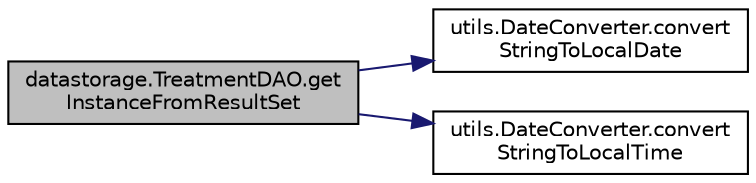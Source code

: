 digraph "datastorage.TreatmentDAO.getInstanceFromResultSet"
{
 // LATEX_PDF_SIZE
  edge [fontname="Helvetica",fontsize="10",labelfontname="Helvetica",labelfontsize="10"];
  node [fontname="Helvetica",fontsize="10",shape=record];
  rankdir="LR";
  Node1 [label="datastorage.TreatmentDAO.get\lInstanceFromResultSet",height=0.2,width=0.4,color="black", fillcolor="grey75", style="filled", fontcolor="black",tooltip="maps a ResultSet to a Treatment"];
  Node1 -> Node2 [color="midnightblue",fontsize="10",style="solid",fontname="Helvetica"];
  Node2 [label="utils.DateConverter.convert\lStringToLocalDate",height=0.2,width=0.4,color="black", fillcolor="white", style="filled",URL="$d2/d85/classutils_1_1DateConverter.html#a1cf1a44e9c92819eea72a43f9551241f",tooltip=" "];
  Node1 -> Node3 [color="midnightblue",fontsize="10",style="solid",fontname="Helvetica"];
  Node3 [label="utils.DateConverter.convert\lStringToLocalTime",height=0.2,width=0.4,color="black", fillcolor="white", style="filled",URL="$d2/d85/classutils_1_1DateConverter.html#ab41561bd0869c95c0d4046ba2dee7ab2",tooltip=" "];
}
